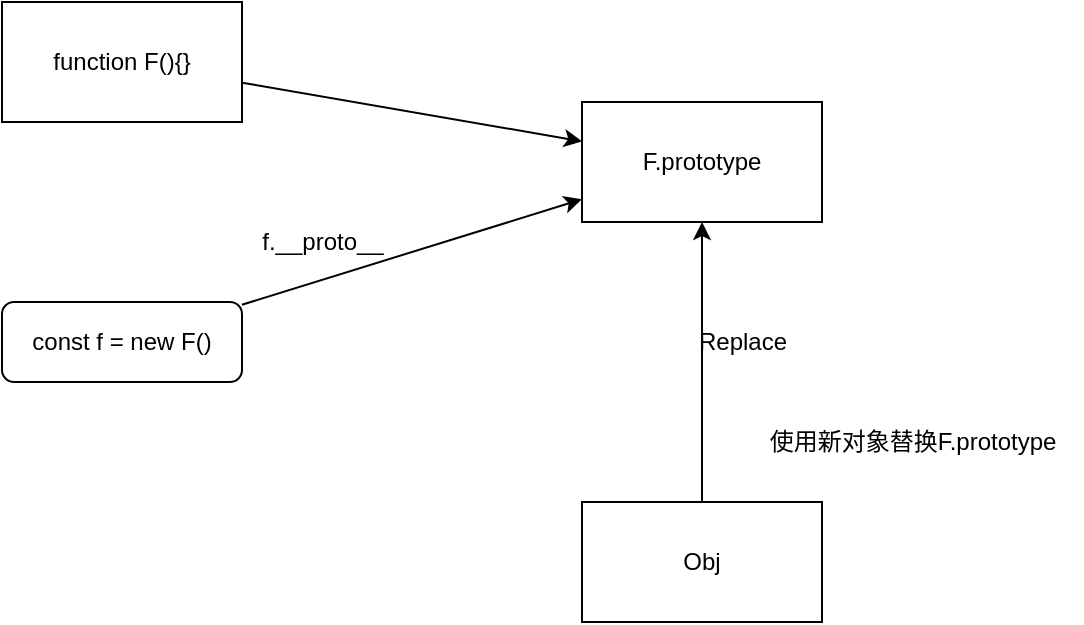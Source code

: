 <mxfile>
    <diagram id="Ytd9z2UXZuBb5BGzVNtI" name="第 1 页">
        <mxGraphModel dx="1232" dy="830" grid="1" gridSize="10" guides="1" tooltips="1" connect="1" arrows="1" fold="1" page="1" pageScale="1" pageWidth="827" pageHeight="1169" math="0" shadow="0">
            <root>
                <mxCell id="0"/>
                <mxCell id="1" parent="0"/>
                <mxCell id="11" style="edgeStyle=none;html=1;" edge="1" parent="1" source="7" target="8">
                    <mxGeometry relative="1" as="geometry"/>
                </mxCell>
                <mxCell id="7" value="function F(){}" style="rounded=0;whiteSpace=wrap;html=1;" vertex="1" parent="1">
                    <mxGeometry x="190" y="260" width="120" height="60" as="geometry"/>
                </mxCell>
                <mxCell id="8" value="F.prototype" style="rounded=0;whiteSpace=wrap;html=1;" vertex="1" parent="1">
                    <mxGeometry x="480" y="310" width="120" height="60" as="geometry"/>
                </mxCell>
                <mxCell id="10" style="edgeStyle=none;html=1;" edge="1" parent="1" source="9" target="8">
                    <mxGeometry relative="1" as="geometry"/>
                </mxCell>
                <mxCell id="9" value="const f = new F()" style="rounded=1;whiteSpace=wrap;html=1;" vertex="1" parent="1">
                    <mxGeometry x="190" y="410" width="120" height="40" as="geometry"/>
                </mxCell>
                <mxCell id="12" value="f.__proto__" style="text;html=1;align=center;verticalAlign=middle;resizable=0;points=[];autosize=1;strokeColor=none;fillColor=none;" vertex="1" parent="1">
                    <mxGeometry x="310" y="365" width="80" height="30" as="geometry"/>
                </mxCell>
                <mxCell id="14" style="edgeStyle=none;html=1;" edge="1" parent="1" source="13" target="8">
                    <mxGeometry relative="1" as="geometry"/>
                </mxCell>
                <mxCell id="13" value="Obj" style="rounded=0;whiteSpace=wrap;html=1;" vertex="1" parent="1">
                    <mxGeometry x="480" y="510" width="120" height="60" as="geometry"/>
                </mxCell>
                <mxCell id="15" value="Replace" style="text;html=1;align=center;verticalAlign=middle;resizable=0;points=[];autosize=1;strokeColor=none;fillColor=none;" vertex="1" parent="1">
                    <mxGeometry x="525" y="415" width="70" height="30" as="geometry"/>
                </mxCell>
                <mxCell id="16" value="使用新对象替换F.prototype" style="text;html=1;align=center;verticalAlign=middle;resizable=0;points=[];autosize=1;strokeColor=none;fillColor=none;" vertex="1" parent="1">
                    <mxGeometry x="560" y="465" width="170" height="30" as="geometry"/>
                </mxCell>
            </root>
        </mxGraphModel>
    </diagram>
</mxfile>
